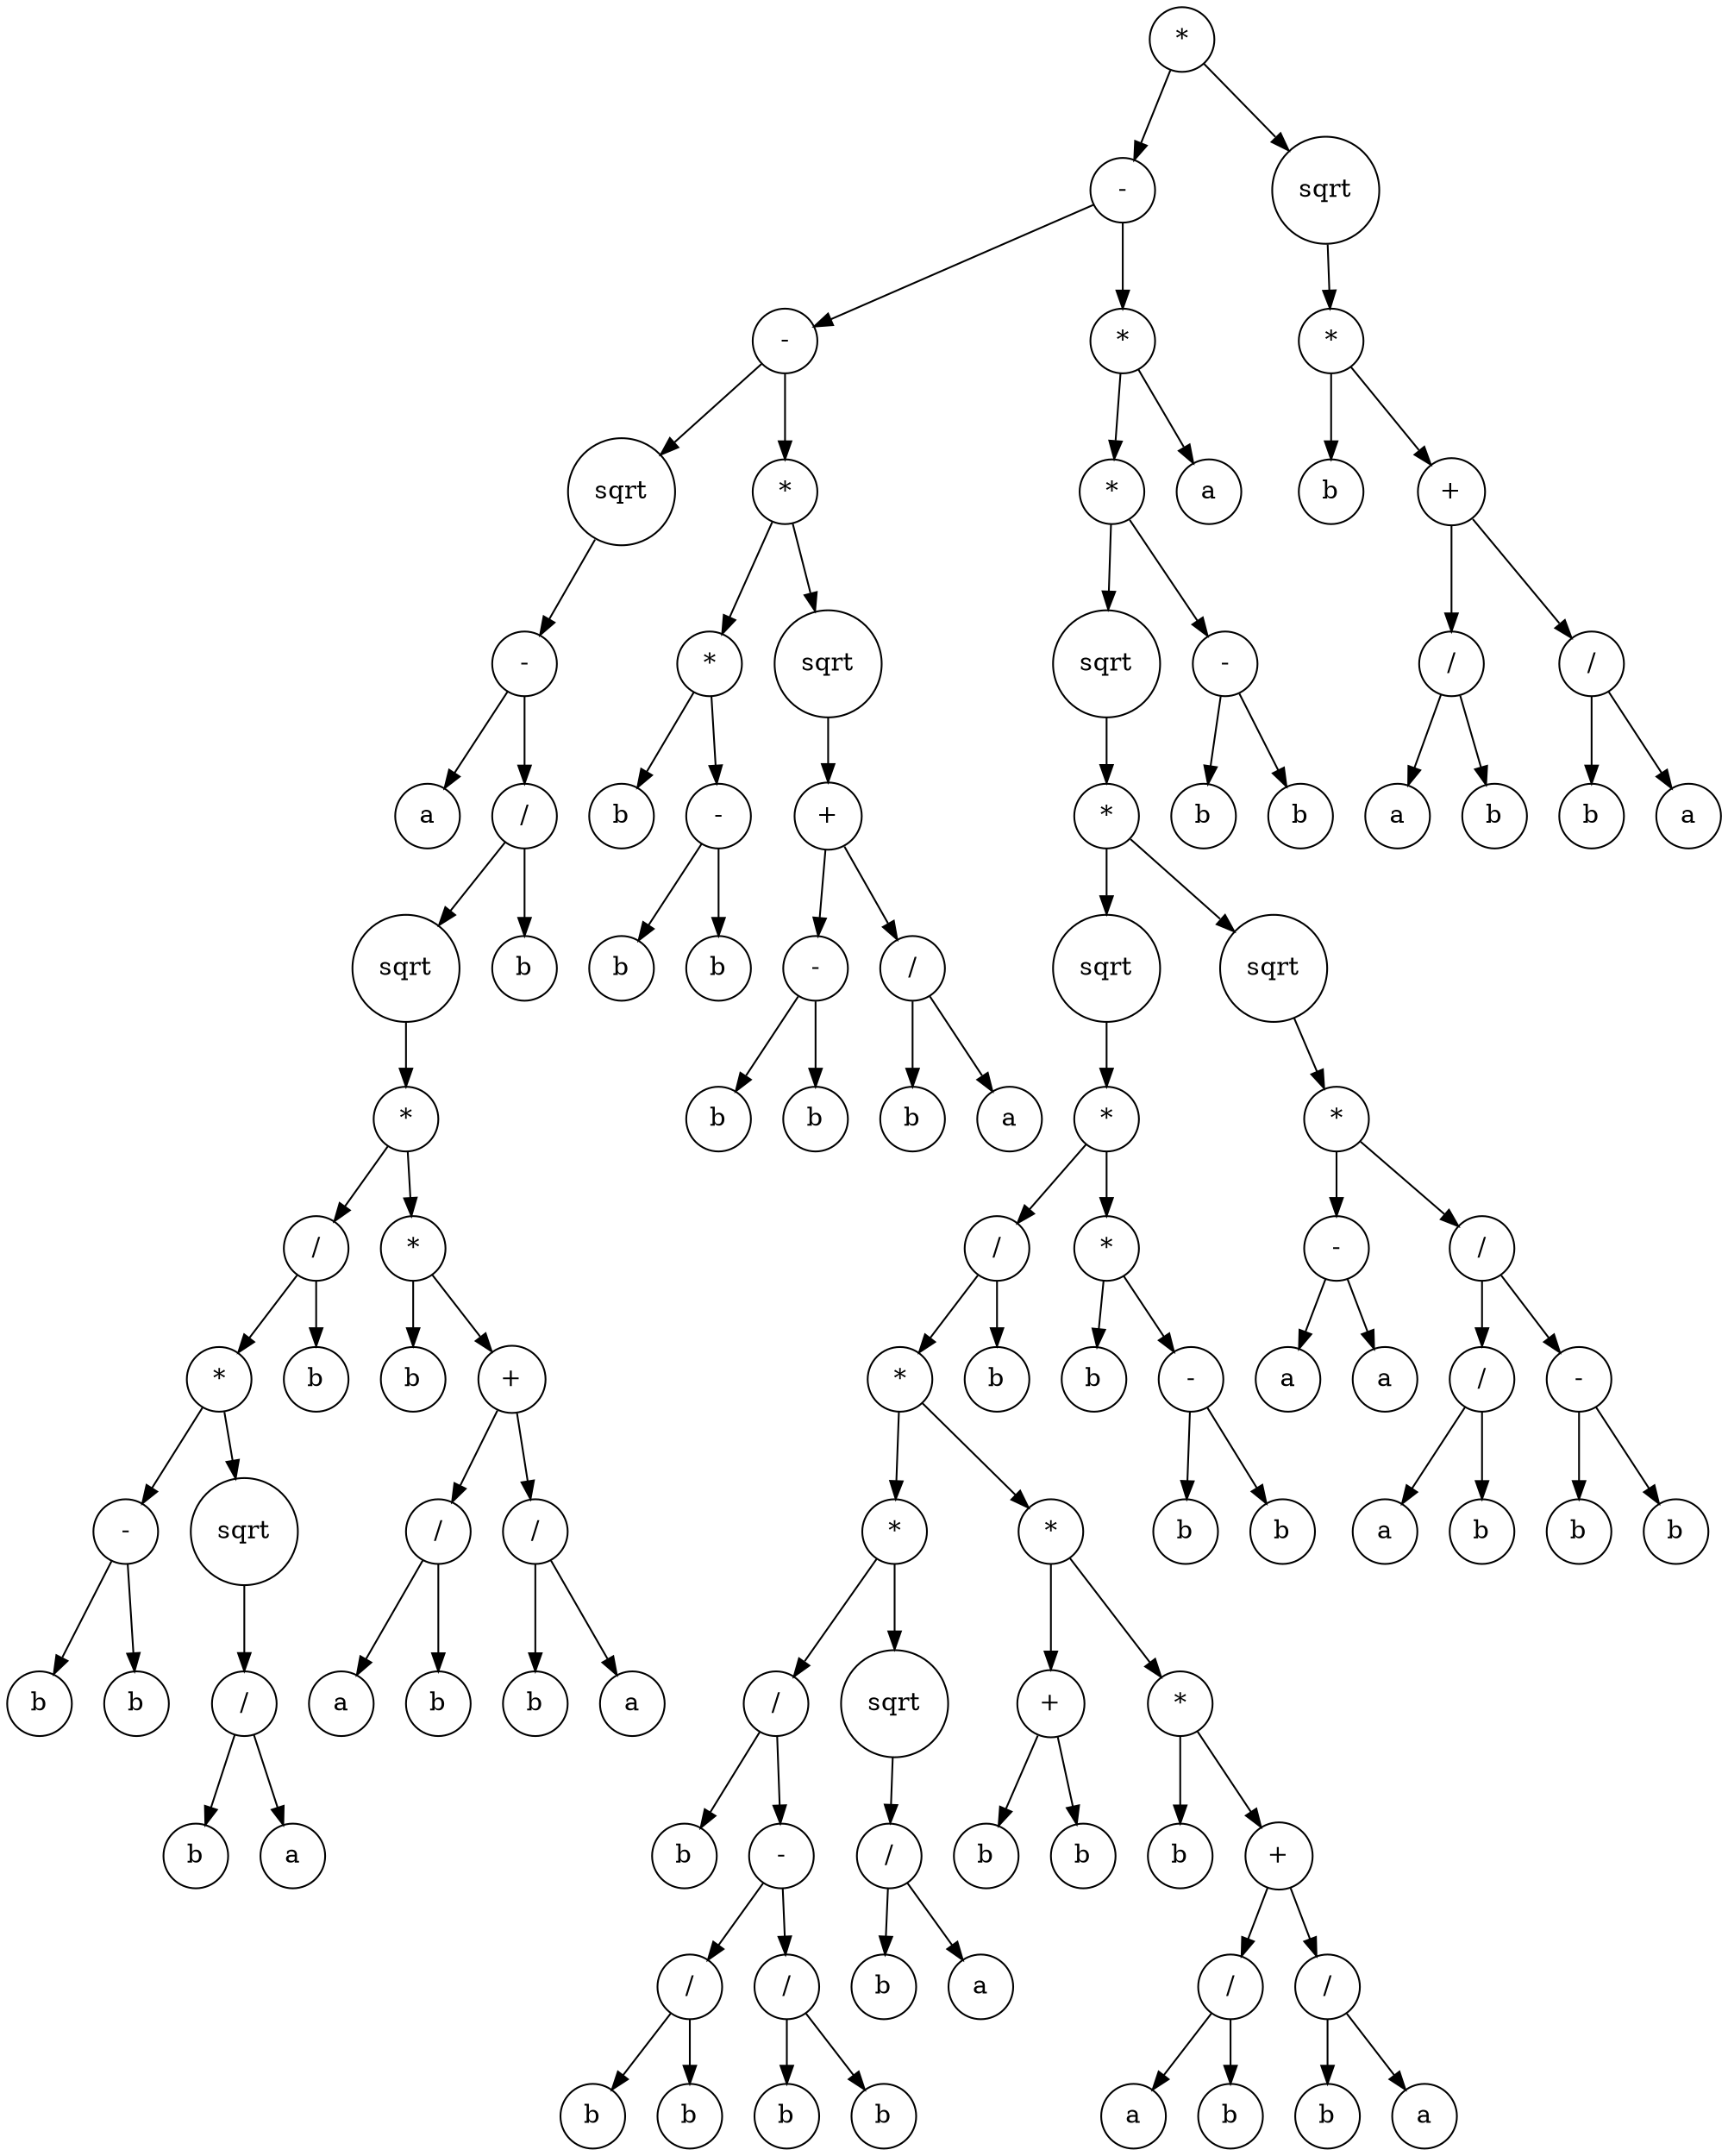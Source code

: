 digraph g {
graph [ordering=out];
node [shape=circle];
n[label = "*"];
n0[label = "-"];
n00[label = "-"];
n000[label = "sqrt"];
n0000[label = "-"];
n00000[label = "a"];
n0000 -> n00000;
n00001[label = "/"];
n000010[label = "sqrt"];
n0000100[label = "*"];
n00001000[label = "/"];
n000010000[label = "*"];
n0000100000[label = "-"];
n00001000000[label = "b"];
n0000100000 -> n00001000000;
n00001000001[label = "b"];
n0000100000 -> n00001000001;
n000010000 -> n0000100000;
n0000100001[label = "sqrt"];
n00001000010[label = "/"];
n000010000100[label = "b"];
n00001000010 -> n000010000100;
n000010000101[label = "a"];
n00001000010 -> n000010000101;
n0000100001 -> n00001000010;
n000010000 -> n0000100001;
n00001000 -> n000010000;
n000010001[label = "b"];
n00001000 -> n000010001;
n0000100 -> n00001000;
n00001001[label = "*"];
n000010010[label = "b"];
n00001001 -> n000010010;
n000010011[label = "+"];
n0000100110[label = "/"];
n00001001100[label = "a"];
n0000100110 -> n00001001100;
n00001001101[label = "b"];
n0000100110 -> n00001001101;
n000010011 -> n0000100110;
n0000100111[label = "/"];
n00001001110[label = "b"];
n0000100111 -> n00001001110;
n00001001111[label = "a"];
n0000100111 -> n00001001111;
n000010011 -> n0000100111;
n00001001 -> n000010011;
n0000100 -> n00001001;
n000010 -> n0000100;
n00001 -> n000010;
n000011[label = "b"];
n00001 -> n000011;
n0000 -> n00001;
n000 -> n0000;
n00 -> n000;
n001[label = "*"];
n0010[label = "*"];
n00100[label = "b"];
n0010 -> n00100;
n00101[label = "-"];
n001010[label = "b"];
n00101 -> n001010;
n001011[label = "b"];
n00101 -> n001011;
n0010 -> n00101;
n001 -> n0010;
n0011[label = "sqrt"];
n00110[label = "+"];
n001100[label = "-"];
n0011000[label = "b"];
n001100 -> n0011000;
n0011001[label = "b"];
n001100 -> n0011001;
n00110 -> n001100;
n001101[label = "/"];
n0011010[label = "b"];
n001101 -> n0011010;
n0011011[label = "a"];
n001101 -> n0011011;
n00110 -> n001101;
n0011 -> n00110;
n001 -> n0011;
n00 -> n001;
n0 -> n00;
n01[label = "*"];
n010[label = "*"];
n0100[label = "sqrt"];
n01000[label = "*"];
n010000[label = "sqrt"];
n0100000[label = "*"];
n01000000[label = "/"];
n010000000[label = "*"];
n0100000000[label = "*"];
n01000000000[label = "/"];
n010000000000[label = "b"];
n01000000000 -> n010000000000;
n010000000001[label = "-"];
n0100000000010[label = "/"];
n01000000000100[label = "b"];
n0100000000010 -> n01000000000100;
n01000000000101[label = "b"];
n0100000000010 -> n01000000000101;
n010000000001 -> n0100000000010;
n0100000000011[label = "/"];
n01000000000110[label = "b"];
n0100000000011 -> n01000000000110;
n01000000000111[label = "b"];
n0100000000011 -> n01000000000111;
n010000000001 -> n0100000000011;
n01000000000 -> n010000000001;
n0100000000 -> n01000000000;
n01000000001[label = "sqrt"];
n010000000010[label = "/"];
n0100000000100[label = "b"];
n010000000010 -> n0100000000100;
n0100000000101[label = "a"];
n010000000010 -> n0100000000101;
n01000000001 -> n010000000010;
n0100000000 -> n01000000001;
n010000000 -> n0100000000;
n0100000001[label = "*"];
n01000000010[label = "+"];
n010000000100[label = "b"];
n01000000010 -> n010000000100;
n010000000101[label = "b"];
n01000000010 -> n010000000101;
n0100000001 -> n01000000010;
n01000000011[label = "*"];
n010000000110[label = "b"];
n01000000011 -> n010000000110;
n010000000111[label = "+"];
n0100000001110[label = "/"];
n01000000011100[label = "a"];
n0100000001110 -> n01000000011100;
n01000000011101[label = "b"];
n0100000001110 -> n01000000011101;
n010000000111 -> n0100000001110;
n0100000001111[label = "/"];
n01000000011110[label = "b"];
n0100000001111 -> n01000000011110;
n01000000011111[label = "a"];
n0100000001111 -> n01000000011111;
n010000000111 -> n0100000001111;
n01000000011 -> n010000000111;
n0100000001 -> n01000000011;
n010000000 -> n0100000001;
n01000000 -> n010000000;
n010000001[label = "b"];
n01000000 -> n010000001;
n0100000 -> n01000000;
n01000001[label = "*"];
n010000010[label = "b"];
n01000001 -> n010000010;
n010000011[label = "-"];
n0100000110[label = "b"];
n010000011 -> n0100000110;
n0100000111[label = "b"];
n010000011 -> n0100000111;
n01000001 -> n010000011;
n0100000 -> n01000001;
n010000 -> n0100000;
n01000 -> n010000;
n010001[label = "sqrt"];
n0100010[label = "*"];
n01000100[label = "-"];
n010001000[label = "a"];
n01000100 -> n010001000;
n010001001[label = "a"];
n01000100 -> n010001001;
n0100010 -> n01000100;
n01000101[label = "/"];
n010001010[label = "/"];
n0100010100[label = "a"];
n010001010 -> n0100010100;
n0100010101[label = "b"];
n010001010 -> n0100010101;
n01000101 -> n010001010;
n010001011[label = "-"];
n0100010110[label = "b"];
n010001011 -> n0100010110;
n0100010111[label = "b"];
n010001011 -> n0100010111;
n01000101 -> n010001011;
n0100010 -> n01000101;
n010001 -> n0100010;
n01000 -> n010001;
n0100 -> n01000;
n010 -> n0100;
n0101[label = "-"];
n01010[label = "b"];
n0101 -> n01010;
n01011[label = "b"];
n0101 -> n01011;
n010 -> n0101;
n01 -> n010;
n011[label = "a"];
n01 -> n011;
n0 -> n01;
n -> n0;
n1[label = "sqrt"];
n10[label = "*"];
n100[label = "b"];
n10 -> n100;
n101[label = "+"];
n1010[label = "/"];
n10100[label = "a"];
n1010 -> n10100;
n10101[label = "b"];
n1010 -> n10101;
n101 -> n1010;
n1011[label = "/"];
n10110[label = "b"];
n1011 -> n10110;
n10111[label = "a"];
n1011 -> n10111;
n101 -> n1011;
n10 -> n101;
n1 -> n10;
n -> n1;
}
